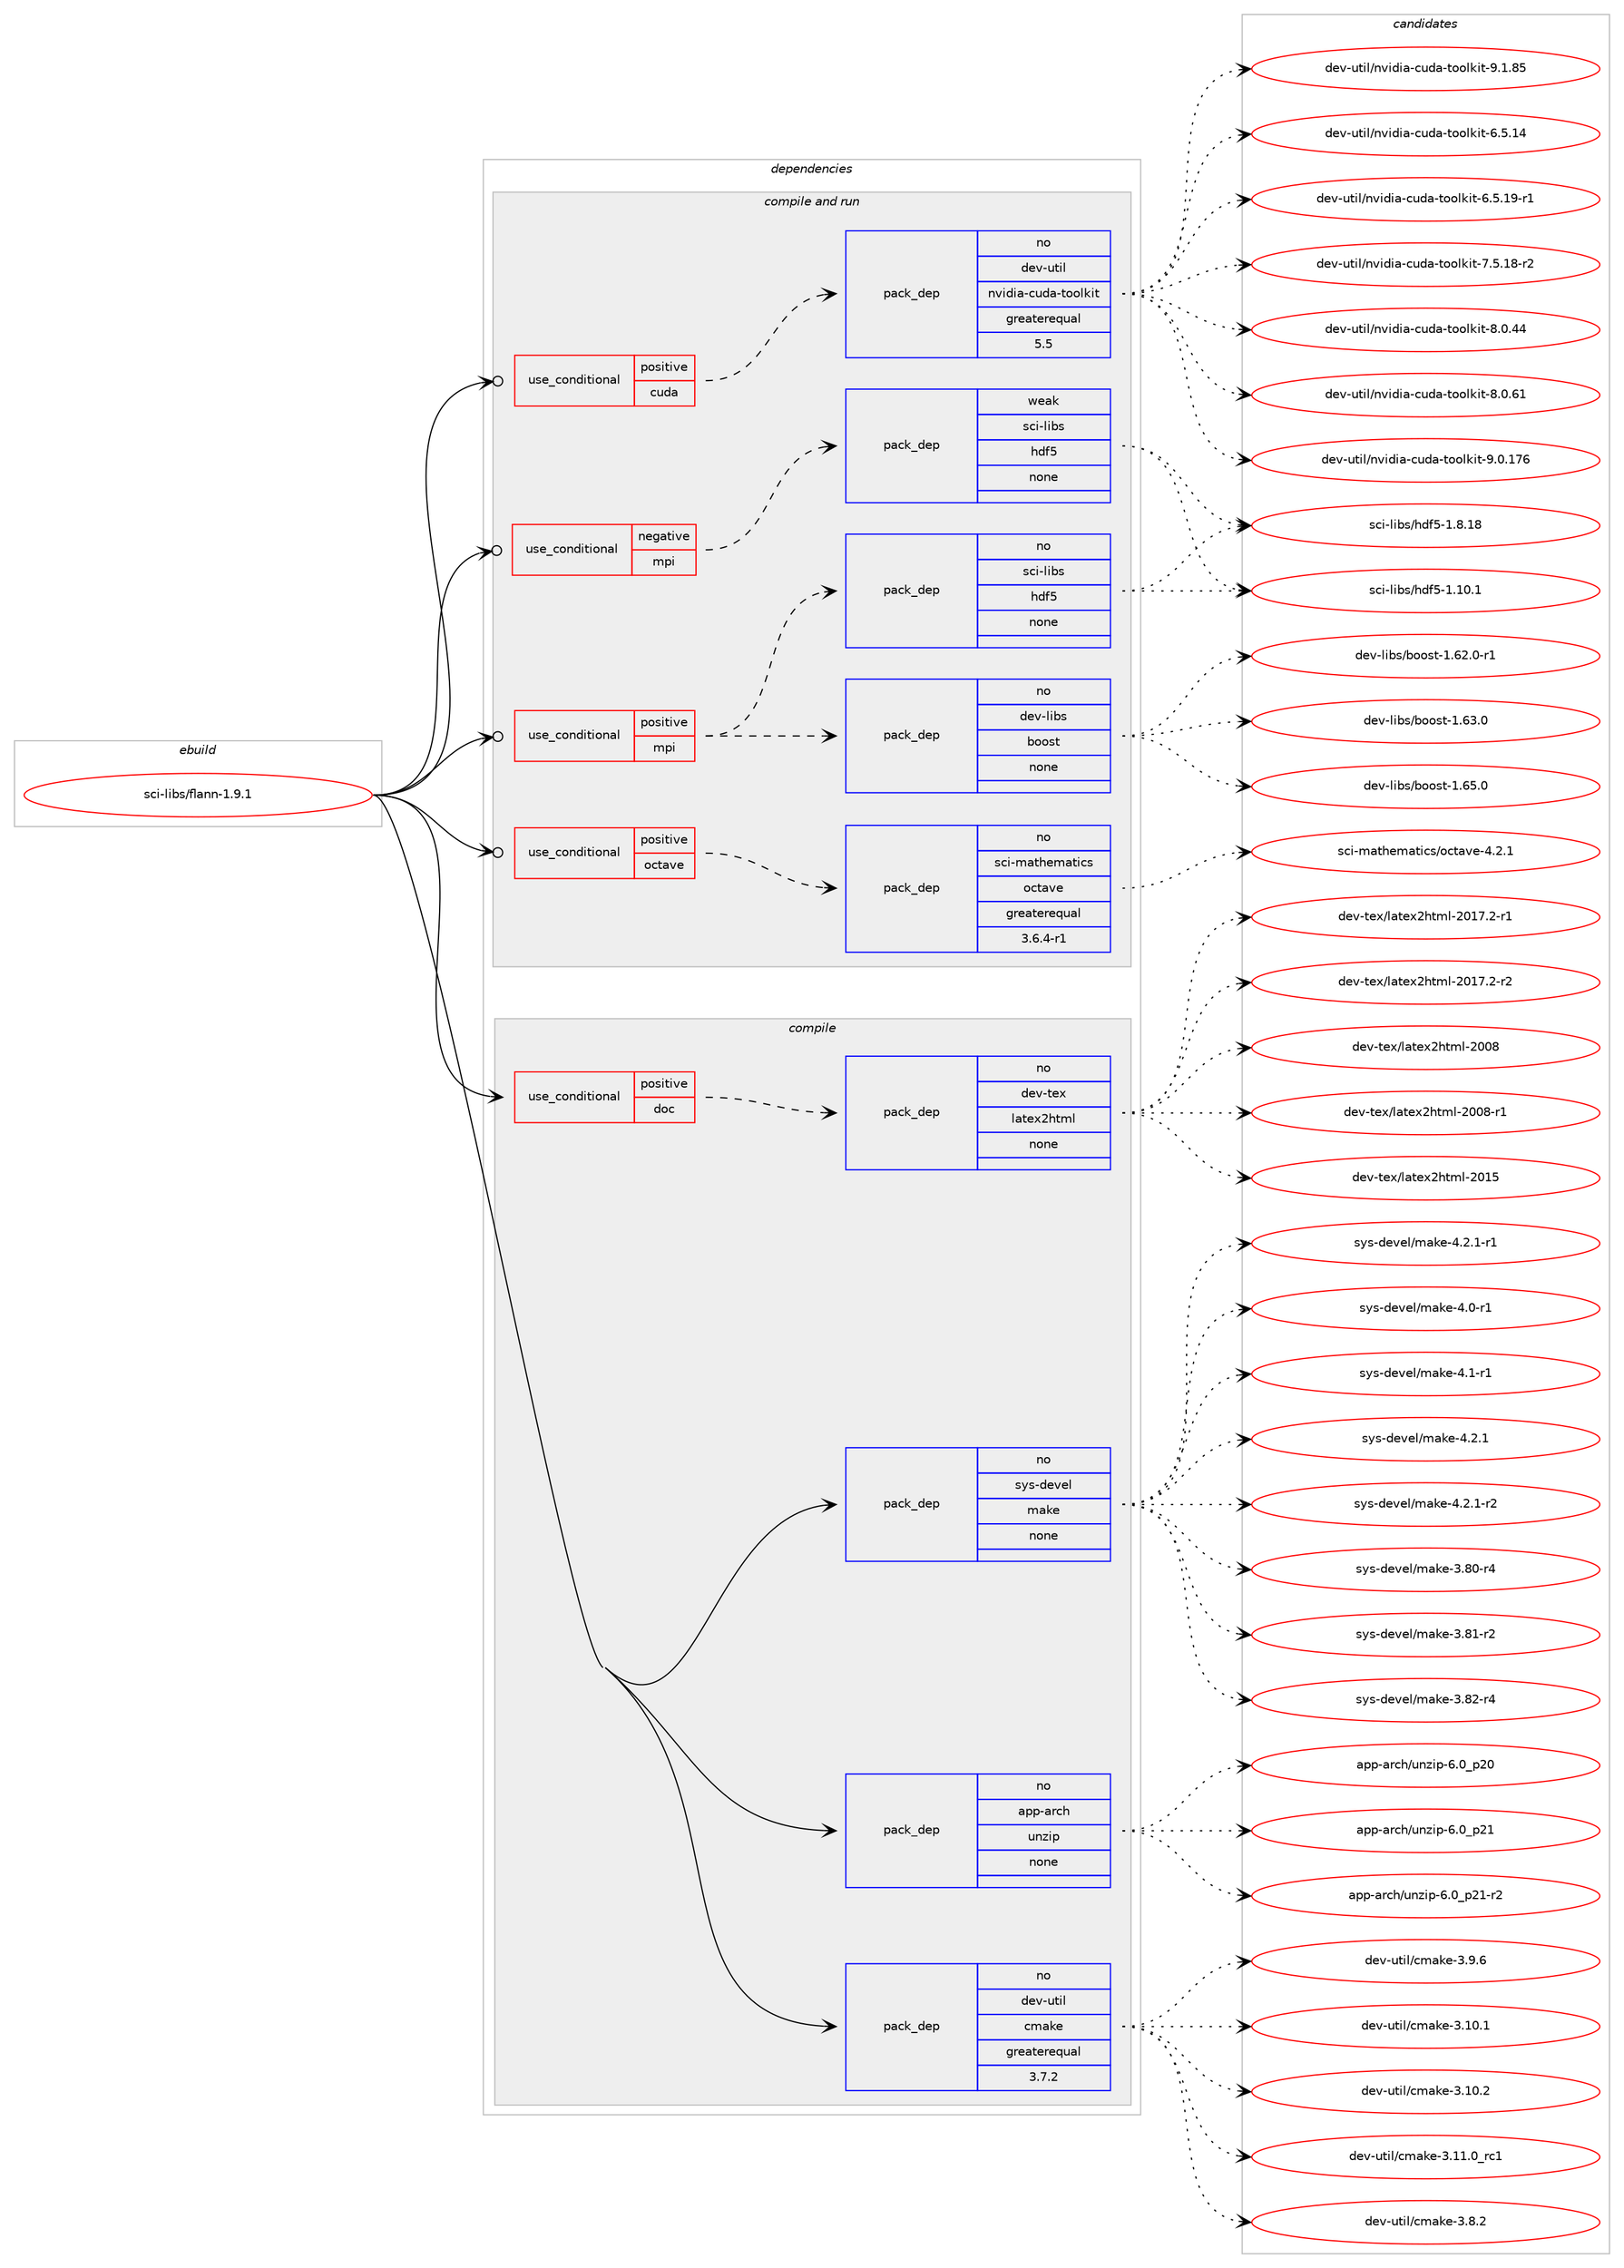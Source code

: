 digraph prolog {

# *************
# Graph options
# *************

newrank=true;
concentrate=true;
compound=true;
graph [rankdir=LR,fontname=Helvetica,fontsize=10,ranksep=1.5];#, ranksep=2.5, nodesep=0.2];
edge  [arrowhead=vee];
node  [fontname=Helvetica,fontsize=10];

# **********
# The ebuild
# **********

subgraph cluster_leftcol {
color=gray;
rank=same;
label=<<i>ebuild</i>>;
id [label="sci-libs/flann-1.9.1", color=red, width=4, href="../sci-libs/flann-1.9.1.svg"];
}

# ****************
# The dependencies
# ****************

subgraph cluster_midcol {
color=gray;
label=<<i>dependencies</i>>;
subgraph cluster_compile {
fillcolor="#eeeeee";
style=filled;
label=<<i>compile</i>>;
subgraph cond133 {
dependency479 [label=<<TABLE BORDER="0" CELLBORDER="1" CELLSPACING="0" CELLPADDING="4"><TR><TD ROWSPAN="3" CELLPADDING="10">use_conditional</TD></TR><TR><TD>positive</TD></TR><TR><TD>doc</TD></TR></TABLE>>, shape=none, color=red];
subgraph pack343 {
dependency480 [label=<<TABLE BORDER="0" CELLBORDER="1" CELLSPACING="0" CELLPADDING="4" WIDTH="220"><TR><TD ROWSPAN="6" CELLPADDING="30">pack_dep</TD></TR><TR><TD WIDTH="110">no</TD></TR><TR><TD>dev-tex</TD></TR><TR><TD>latex2html</TD></TR><TR><TD>none</TD></TR><TR><TD></TD></TR></TABLE>>, shape=none, color=blue];
}
dependency479:e -> dependency480:w [weight=20,style="dashed",arrowhead="vee"];
}
id:e -> dependency479:w [weight=20,style="solid",arrowhead="vee"];
subgraph pack344 {
dependency481 [label=<<TABLE BORDER="0" CELLBORDER="1" CELLSPACING="0" CELLPADDING="4" WIDTH="220"><TR><TD ROWSPAN="6" CELLPADDING="30">pack_dep</TD></TR><TR><TD WIDTH="110">no</TD></TR><TR><TD>app-arch</TD></TR><TR><TD>unzip</TD></TR><TR><TD>none</TD></TR><TR><TD></TD></TR></TABLE>>, shape=none, color=blue];
}
id:e -> dependency481:w [weight=20,style="solid",arrowhead="vee"];
subgraph pack345 {
dependency482 [label=<<TABLE BORDER="0" CELLBORDER="1" CELLSPACING="0" CELLPADDING="4" WIDTH="220"><TR><TD ROWSPAN="6" CELLPADDING="30">pack_dep</TD></TR><TR><TD WIDTH="110">no</TD></TR><TR><TD>dev-util</TD></TR><TR><TD>cmake</TD></TR><TR><TD>greaterequal</TD></TR><TR><TD>3.7.2</TD></TR></TABLE>>, shape=none, color=blue];
}
id:e -> dependency482:w [weight=20,style="solid",arrowhead="vee"];
subgraph pack346 {
dependency483 [label=<<TABLE BORDER="0" CELLBORDER="1" CELLSPACING="0" CELLPADDING="4" WIDTH="220"><TR><TD ROWSPAN="6" CELLPADDING="30">pack_dep</TD></TR><TR><TD WIDTH="110">no</TD></TR><TR><TD>sys-devel</TD></TR><TR><TD>make</TD></TR><TR><TD>none</TD></TR><TR><TD></TD></TR></TABLE>>, shape=none, color=blue];
}
id:e -> dependency483:w [weight=20,style="solid",arrowhead="vee"];
}
subgraph cluster_compileandrun {
fillcolor="#eeeeee";
style=filled;
label=<<i>compile and run</i>>;
subgraph cond134 {
dependency484 [label=<<TABLE BORDER="0" CELLBORDER="1" CELLSPACING="0" CELLPADDING="4"><TR><TD ROWSPAN="3" CELLPADDING="10">use_conditional</TD></TR><TR><TD>negative</TD></TR><TR><TD>mpi</TD></TR></TABLE>>, shape=none, color=red];
subgraph pack347 {
dependency485 [label=<<TABLE BORDER="0" CELLBORDER="1" CELLSPACING="0" CELLPADDING="4" WIDTH="220"><TR><TD ROWSPAN="6" CELLPADDING="30">pack_dep</TD></TR><TR><TD WIDTH="110">weak</TD></TR><TR><TD>sci-libs</TD></TR><TR><TD>hdf5</TD></TR><TR><TD>none</TD></TR><TR><TD></TD></TR></TABLE>>, shape=none, color=blue];
}
dependency484:e -> dependency485:w [weight=20,style="dashed",arrowhead="vee"];
}
id:e -> dependency484:w [weight=20,style="solid",arrowhead="odotvee"];
subgraph cond135 {
dependency486 [label=<<TABLE BORDER="0" CELLBORDER="1" CELLSPACING="0" CELLPADDING="4"><TR><TD ROWSPAN="3" CELLPADDING="10">use_conditional</TD></TR><TR><TD>positive</TD></TR><TR><TD>cuda</TD></TR></TABLE>>, shape=none, color=red];
subgraph pack348 {
dependency487 [label=<<TABLE BORDER="0" CELLBORDER="1" CELLSPACING="0" CELLPADDING="4" WIDTH="220"><TR><TD ROWSPAN="6" CELLPADDING="30">pack_dep</TD></TR><TR><TD WIDTH="110">no</TD></TR><TR><TD>dev-util</TD></TR><TR><TD>nvidia-cuda-toolkit</TD></TR><TR><TD>greaterequal</TD></TR><TR><TD>5.5</TD></TR></TABLE>>, shape=none, color=blue];
}
dependency486:e -> dependency487:w [weight=20,style="dashed",arrowhead="vee"];
}
id:e -> dependency486:w [weight=20,style="solid",arrowhead="odotvee"];
subgraph cond136 {
dependency488 [label=<<TABLE BORDER="0" CELLBORDER="1" CELLSPACING="0" CELLPADDING="4"><TR><TD ROWSPAN="3" CELLPADDING="10">use_conditional</TD></TR><TR><TD>positive</TD></TR><TR><TD>mpi</TD></TR></TABLE>>, shape=none, color=red];
subgraph pack349 {
dependency489 [label=<<TABLE BORDER="0" CELLBORDER="1" CELLSPACING="0" CELLPADDING="4" WIDTH="220"><TR><TD ROWSPAN="6" CELLPADDING="30">pack_dep</TD></TR><TR><TD WIDTH="110">no</TD></TR><TR><TD>sci-libs</TD></TR><TR><TD>hdf5</TD></TR><TR><TD>none</TD></TR><TR><TD></TD></TR></TABLE>>, shape=none, color=blue];
}
dependency488:e -> dependency489:w [weight=20,style="dashed",arrowhead="vee"];
subgraph pack350 {
dependency490 [label=<<TABLE BORDER="0" CELLBORDER="1" CELLSPACING="0" CELLPADDING="4" WIDTH="220"><TR><TD ROWSPAN="6" CELLPADDING="30">pack_dep</TD></TR><TR><TD WIDTH="110">no</TD></TR><TR><TD>dev-libs</TD></TR><TR><TD>boost</TD></TR><TR><TD>none</TD></TR><TR><TD></TD></TR></TABLE>>, shape=none, color=blue];
}
dependency488:e -> dependency490:w [weight=20,style="dashed",arrowhead="vee"];
}
id:e -> dependency488:w [weight=20,style="solid",arrowhead="odotvee"];
subgraph cond137 {
dependency491 [label=<<TABLE BORDER="0" CELLBORDER="1" CELLSPACING="0" CELLPADDING="4"><TR><TD ROWSPAN="3" CELLPADDING="10">use_conditional</TD></TR><TR><TD>positive</TD></TR><TR><TD>octave</TD></TR></TABLE>>, shape=none, color=red];
subgraph pack351 {
dependency492 [label=<<TABLE BORDER="0" CELLBORDER="1" CELLSPACING="0" CELLPADDING="4" WIDTH="220"><TR><TD ROWSPAN="6" CELLPADDING="30">pack_dep</TD></TR><TR><TD WIDTH="110">no</TD></TR><TR><TD>sci-mathematics</TD></TR><TR><TD>octave</TD></TR><TR><TD>greaterequal</TD></TR><TR><TD>3.6.4-r1</TD></TR></TABLE>>, shape=none, color=blue];
}
dependency491:e -> dependency492:w [weight=20,style="dashed",arrowhead="vee"];
}
id:e -> dependency491:w [weight=20,style="solid",arrowhead="odotvee"];
}
subgraph cluster_run {
fillcolor="#eeeeee";
style=filled;
label=<<i>run</i>>;
}
}

# **************
# The candidates
# **************

subgraph cluster_choices {
rank=same;
color=gray;
label=<<i>candidates</i>>;

subgraph choice343 {
color=black;
nodesep=1;
choice100101118451161011204710897116101120501041161091084550484856 [label="dev-tex/latex2html-2008", color=red, width=4,href="../dev-tex/latex2html-2008.svg"];
choice1001011184511610112047108971161011205010411610910845504848564511449 [label="dev-tex/latex2html-2008-r1", color=red, width=4,href="../dev-tex/latex2html-2008-r1.svg"];
choice100101118451161011204710897116101120501041161091084550484953 [label="dev-tex/latex2html-2015", color=red, width=4,href="../dev-tex/latex2html-2015.svg"];
choice10010111845116101120471089711610112050104116109108455048495546504511449 [label="dev-tex/latex2html-2017.2-r1", color=red, width=4,href="../dev-tex/latex2html-2017.2-r1.svg"];
choice10010111845116101120471089711610112050104116109108455048495546504511450 [label="dev-tex/latex2html-2017.2-r2", color=red, width=4,href="../dev-tex/latex2html-2017.2-r2.svg"];
dependency480:e -> choice100101118451161011204710897116101120501041161091084550484856:w [style=dotted,weight="100"];
dependency480:e -> choice1001011184511610112047108971161011205010411610910845504848564511449:w [style=dotted,weight="100"];
dependency480:e -> choice100101118451161011204710897116101120501041161091084550484953:w [style=dotted,weight="100"];
dependency480:e -> choice10010111845116101120471089711610112050104116109108455048495546504511449:w [style=dotted,weight="100"];
dependency480:e -> choice10010111845116101120471089711610112050104116109108455048495546504511450:w [style=dotted,weight="100"];
}
subgraph choice344 {
color=black;
nodesep=1;
choice971121124597114991044711711012210511245544648951125048 [label="app-arch/unzip-6.0_p20", color=red, width=4,href="../app-arch/unzip-6.0_p20.svg"];
choice971121124597114991044711711012210511245544648951125049 [label="app-arch/unzip-6.0_p21", color=red, width=4,href="../app-arch/unzip-6.0_p21.svg"];
choice9711211245971149910447117110122105112455446489511250494511450 [label="app-arch/unzip-6.0_p21-r2", color=red, width=4,href="../app-arch/unzip-6.0_p21-r2.svg"];
dependency481:e -> choice971121124597114991044711711012210511245544648951125048:w [style=dotted,weight="100"];
dependency481:e -> choice971121124597114991044711711012210511245544648951125049:w [style=dotted,weight="100"];
dependency481:e -> choice9711211245971149910447117110122105112455446489511250494511450:w [style=dotted,weight="100"];
}
subgraph choice345 {
color=black;
nodesep=1;
choice1001011184511711610510847991099710710145514649484649 [label="dev-util/cmake-3.10.1", color=red, width=4,href="../dev-util/cmake-3.10.1.svg"];
choice1001011184511711610510847991099710710145514649484650 [label="dev-util/cmake-3.10.2", color=red, width=4,href="../dev-util/cmake-3.10.2.svg"];
choice1001011184511711610510847991099710710145514649494648951149949 [label="dev-util/cmake-3.11.0_rc1", color=red, width=4,href="../dev-util/cmake-3.11.0_rc1.svg"];
choice10010111845117116105108479910997107101455146564650 [label="dev-util/cmake-3.8.2", color=red, width=4,href="../dev-util/cmake-3.8.2.svg"];
choice10010111845117116105108479910997107101455146574654 [label="dev-util/cmake-3.9.6", color=red, width=4,href="../dev-util/cmake-3.9.6.svg"];
dependency482:e -> choice1001011184511711610510847991099710710145514649484649:w [style=dotted,weight="100"];
dependency482:e -> choice1001011184511711610510847991099710710145514649484650:w [style=dotted,weight="100"];
dependency482:e -> choice1001011184511711610510847991099710710145514649494648951149949:w [style=dotted,weight="100"];
dependency482:e -> choice10010111845117116105108479910997107101455146564650:w [style=dotted,weight="100"];
dependency482:e -> choice10010111845117116105108479910997107101455146574654:w [style=dotted,weight="100"];
}
subgraph choice346 {
color=black;
nodesep=1;
choice11512111545100101118101108471099710710145514656484511452 [label="sys-devel/make-3.80-r4", color=red, width=4,href="../sys-devel/make-3.80-r4.svg"];
choice11512111545100101118101108471099710710145514656494511450 [label="sys-devel/make-3.81-r2", color=red, width=4,href="../sys-devel/make-3.81-r2.svg"];
choice11512111545100101118101108471099710710145514656504511452 [label="sys-devel/make-3.82-r4", color=red, width=4,href="../sys-devel/make-3.82-r4.svg"];
choice1151211154510010111810110847109971071014552465046494511449 [label="sys-devel/make-4.2.1-r1", color=red, width=4,href="../sys-devel/make-4.2.1-r1.svg"];
choice115121115451001011181011084710997107101455246484511449 [label="sys-devel/make-4.0-r1", color=red, width=4,href="../sys-devel/make-4.0-r1.svg"];
choice115121115451001011181011084710997107101455246494511449 [label="sys-devel/make-4.1-r1", color=red, width=4,href="../sys-devel/make-4.1-r1.svg"];
choice115121115451001011181011084710997107101455246504649 [label="sys-devel/make-4.2.1", color=red, width=4,href="../sys-devel/make-4.2.1.svg"];
choice1151211154510010111810110847109971071014552465046494511450 [label="sys-devel/make-4.2.1-r2", color=red, width=4,href="../sys-devel/make-4.2.1-r2.svg"];
dependency483:e -> choice11512111545100101118101108471099710710145514656484511452:w [style=dotted,weight="100"];
dependency483:e -> choice11512111545100101118101108471099710710145514656494511450:w [style=dotted,weight="100"];
dependency483:e -> choice11512111545100101118101108471099710710145514656504511452:w [style=dotted,weight="100"];
dependency483:e -> choice1151211154510010111810110847109971071014552465046494511449:w [style=dotted,weight="100"];
dependency483:e -> choice115121115451001011181011084710997107101455246484511449:w [style=dotted,weight="100"];
dependency483:e -> choice115121115451001011181011084710997107101455246494511449:w [style=dotted,weight="100"];
dependency483:e -> choice115121115451001011181011084710997107101455246504649:w [style=dotted,weight="100"];
dependency483:e -> choice1151211154510010111810110847109971071014552465046494511450:w [style=dotted,weight="100"];
}
subgraph choice347 {
color=black;
nodesep=1;
choice115991054510810598115471041001025345494649484649 [label="sci-libs/hdf5-1.10.1", color=red, width=4,href="../sci-libs/hdf5-1.10.1.svg"];
choice115991054510810598115471041001025345494656464956 [label="sci-libs/hdf5-1.8.18", color=red, width=4,href="../sci-libs/hdf5-1.8.18.svg"];
dependency485:e -> choice115991054510810598115471041001025345494649484649:w [style=dotted,weight="100"];
dependency485:e -> choice115991054510810598115471041001025345494656464956:w [style=dotted,weight="100"];
}
subgraph choice348 {
color=black;
nodesep=1;
choice1001011184511711610510847110118105100105974599117100974511611111110810710511645544653464952 [label="dev-util/nvidia-cuda-toolkit-6.5.14", color=red, width=4,href="../dev-util/nvidia-cuda-toolkit-6.5.14.svg"];
choice10010111845117116105108471101181051001059745991171009745116111111108107105116455446534649574511449 [label="dev-util/nvidia-cuda-toolkit-6.5.19-r1", color=red, width=4,href="../dev-util/nvidia-cuda-toolkit-6.5.19-r1.svg"];
choice10010111845117116105108471101181051001059745991171009745116111111108107105116455546534649564511450 [label="dev-util/nvidia-cuda-toolkit-7.5.18-r2", color=red, width=4,href="../dev-util/nvidia-cuda-toolkit-7.5.18-r2.svg"];
choice1001011184511711610510847110118105100105974599117100974511611111110810710511645564648465252 [label="dev-util/nvidia-cuda-toolkit-8.0.44", color=red, width=4,href="../dev-util/nvidia-cuda-toolkit-8.0.44.svg"];
choice1001011184511711610510847110118105100105974599117100974511611111110810710511645564648465449 [label="dev-util/nvidia-cuda-toolkit-8.0.61", color=red, width=4,href="../dev-util/nvidia-cuda-toolkit-8.0.61.svg"];
choice100101118451171161051084711011810510010597459911710097451161111111081071051164557464846495554 [label="dev-util/nvidia-cuda-toolkit-9.0.176", color=red, width=4,href="../dev-util/nvidia-cuda-toolkit-9.0.176.svg"];
choice1001011184511711610510847110118105100105974599117100974511611111110810710511645574649465653 [label="dev-util/nvidia-cuda-toolkit-9.1.85", color=red, width=4,href="../dev-util/nvidia-cuda-toolkit-9.1.85.svg"];
dependency487:e -> choice1001011184511711610510847110118105100105974599117100974511611111110810710511645544653464952:w [style=dotted,weight="100"];
dependency487:e -> choice10010111845117116105108471101181051001059745991171009745116111111108107105116455446534649574511449:w [style=dotted,weight="100"];
dependency487:e -> choice10010111845117116105108471101181051001059745991171009745116111111108107105116455546534649564511450:w [style=dotted,weight="100"];
dependency487:e -> choice1001011184511711610510847110118105100105974599117100974511611111110810710511645564648465252:w [style=dotted,weight="100"];
dependency487:e -> choice1001011184511711610510847110118105100105974599117100974511611111110810710511645564648465449:w [style=dotted,weight="100"];
dependency487:e -> choice100101118451171161051084711011810510010597459911710097451161111111081071051164557464846495554:w [style=dotted,weight="100"];
dependency487:e -> choice1001011184511711610510847110118105100105974599117100974511611111110810710511645574649465653:w [style=dotted,weight="100"];
}
subgraph choice349 {
color=black;
nodesep=1;
choice115991054510810598115471041001025345494649484649 [label="sci-libs/hdf5-1.10.1", color=red, width=4,href="../sci-libs/hdf5-1.10.1.svg"];
choice115991054510810598115471041001025345494656464956 [label="sci-libs/hdf5-1.8.18", color=red, width=4,href="../sci-libs/hdf5-1.8.18.svg"];
dependency489:e -> choice115991054510810598115471041001025345494649484649:w [style=dotted,weight="100"];
dependency489:e -> choice115991054510810598115471041001025345494656464956:w [style=dotted,weight="100"];
}
subgraph choice350 {
color=black;
nodesep=1;
choice10010111845108105981154798111111115116454946545046484511449 [label="dev-libs/boost-1.62.0-r1", color=red, width=4,href="../dev-libs/boost-1.62.0-r1.svg"];
choice1001011184510810598115479811111111511645494654514648 [label="dev-libs/boost-1.63.0", color=red, width=4,href="../dev-libs/boost-1.63.0.svg"];
choice1001011184510810598115479811111111511645494654534648 [label="dev-libs/boost-1.65.0", color=red, width=4,href="../dev-libs/boost-1.65.0.svg"];
dependency490:e -> choice10010111845108105981154798111111115116454946545046484511449:w [style=dotted,weight="100"];
dependency490:e -> choice1001011184510810598115479811111111511645494654514648:w [style=dotted,weight="100"];
dependency490:e -> choice1001011184510810598115479811111111511645494654534648:w [style=dotted,weight="100"];
}
subgraph choice351 {
color=black;
nodesep=1;
choice1159910545109971161041011099711610599115471119911697118101455246504649 [label="sci-mathematics/octave-4.2.1", color=red, width=4,href="../sci-mathematics/octave-4.2.1.svg"];
dependency492:e -> choice1159910545109971161041011099711610599115471119911697118101455246504649:w [style=dotted,weight="100"];
}
}

}
